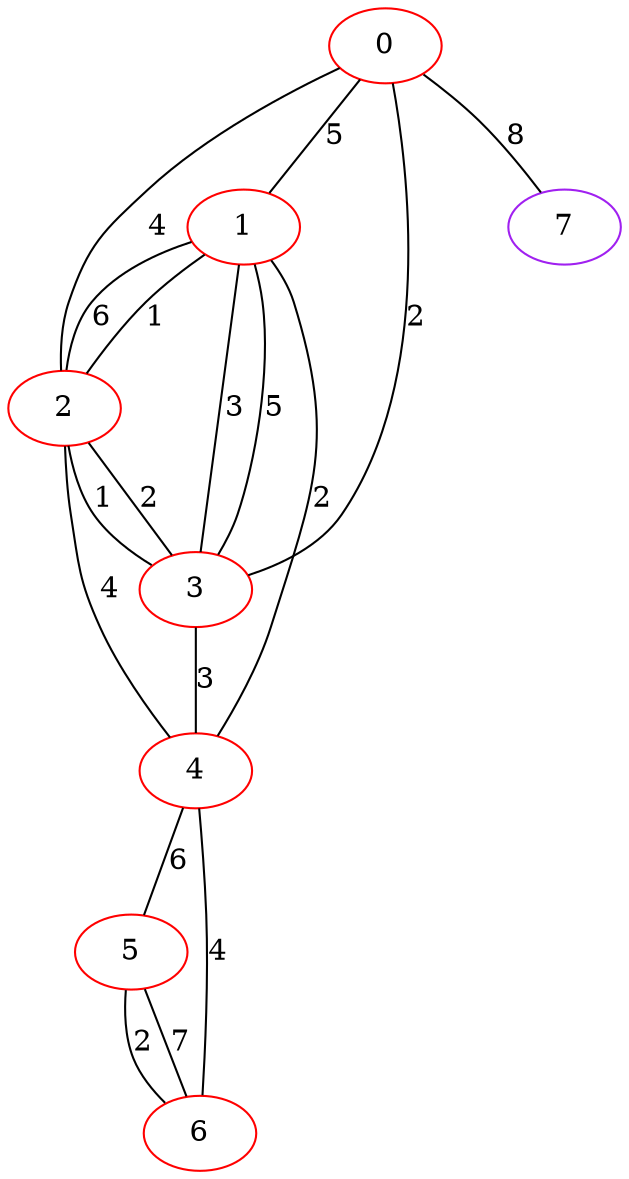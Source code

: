 graph "" {
0 [color=red, weight=1];
1 [color=red, weight=1];
2 [color=red, weight=1];
3 [color=red, weight=1];
4 [color=red, weight=1];
5 [color=red, weight=1];
6 [color=red, weight=1];
7 [color=purple, weight=4];
0 -- 1  [key=0, label=5];
0 -- 2  [key=0, label=4];
0 -- 3  [key=0, label=2];
0 -- 7  [key=0, label=8];
1 -- 2  [key=0, label=1];
1 -- 2  [key=1, label=6];
1 -- 3  [key=0, label=3];
1 -- 3  [key=1, label=5];
1 -- 4  [key=0, label=2];
2 -- 3  [key=0, label=2];
2 -- 3  [key=1, label=1];
2 -- 4  [key=0, label=4];
3 -- 4  [key=0, label=3];
4 -- 5  [key=0, label=6];
4 -- 6  [key=0, label=4];
5 -- 6  [key=0, label=2];
5 -- 6  [key=1, label=7];
}
